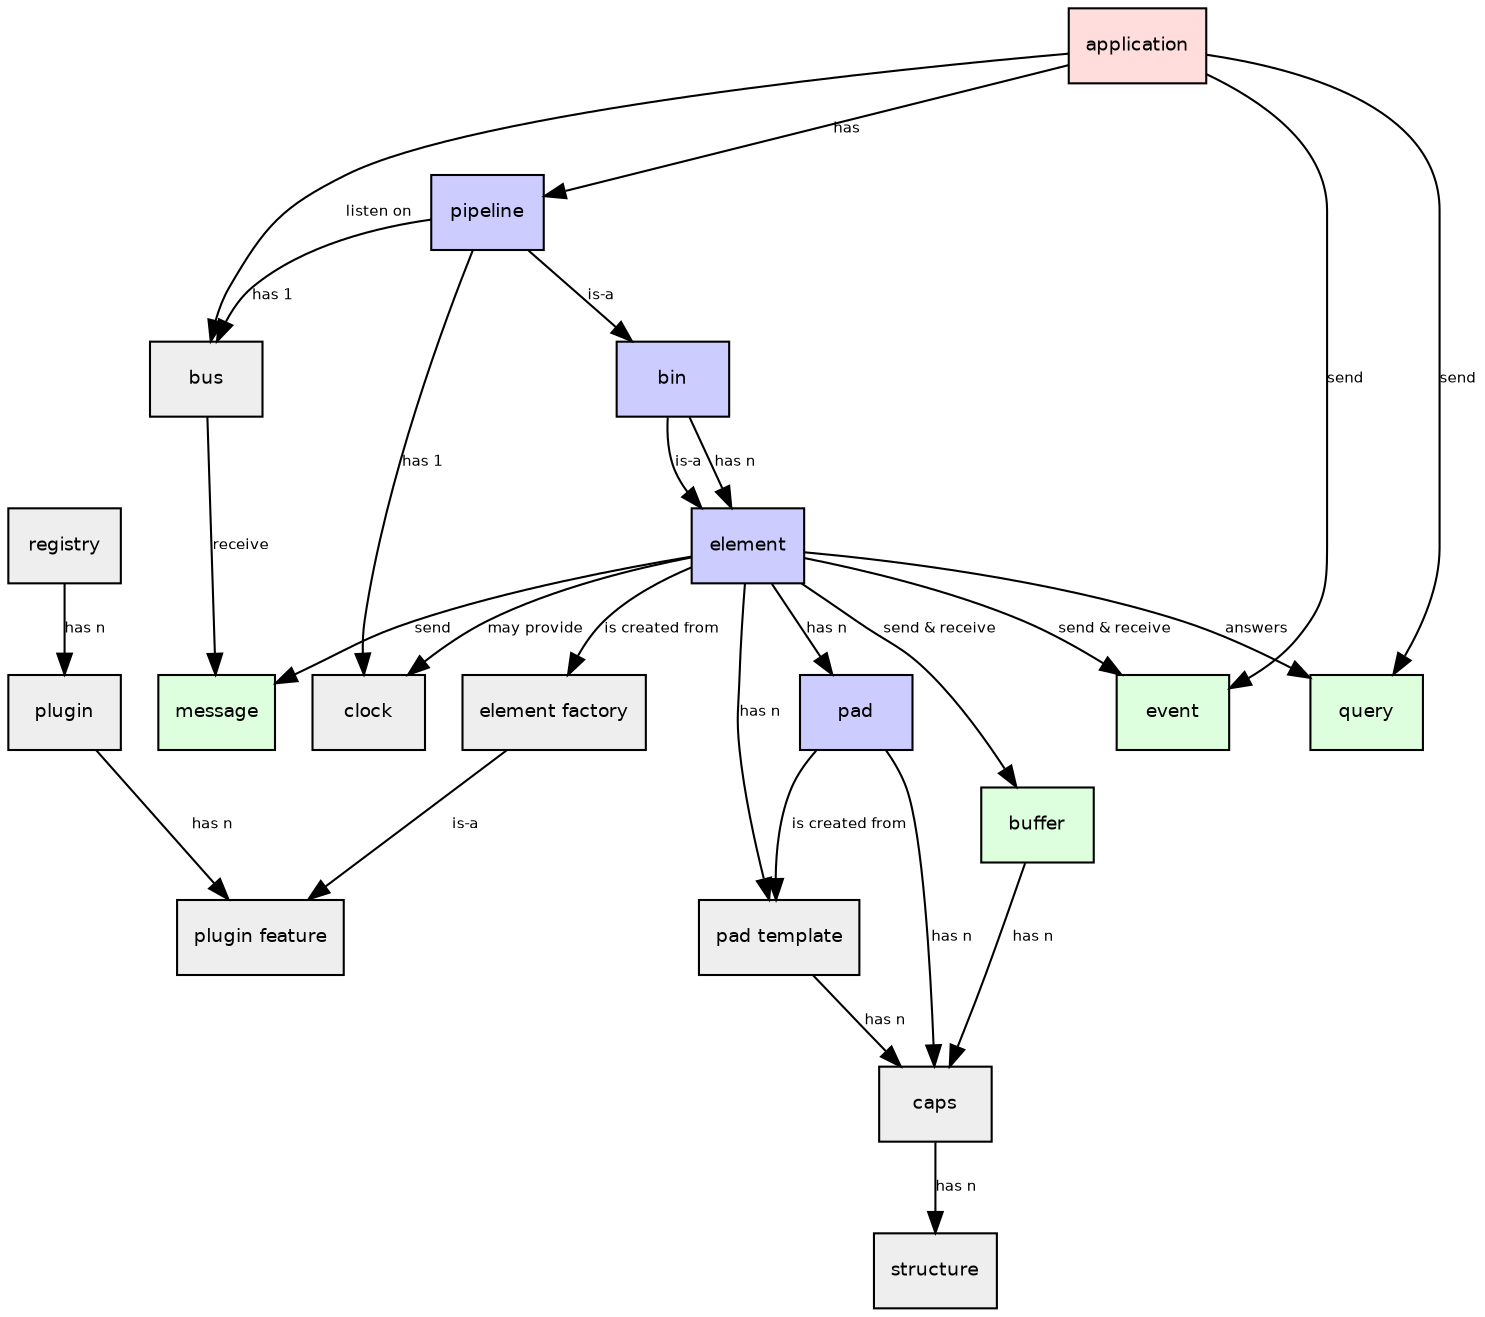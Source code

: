 /* dot -Tpng gst-universe.dot -ogst-universe.png
 *
 * other layouts:
 * circo -Tpng gst-universe.dot -ogst-universe.circo.png
 * neato -Tpng gst-universe.dot -ogst-universe.neato.png
 *
 * todo:
 * - add urls to api docs
 * - use color
 * labelfontsize="7px"
 */
digraph pipeline {
  node [style="filled", shape="box", fillcolor="#eeeeee", fontsize="9", fontname="Bitstream Vera Sans", target="_top"];
  edge [labelfontsize="7", fontsize="7", labelfontname="Bitstream Vera Sans", fontname="Bitstream Vera Sans"];
  labelloc=t;
  nodesep=0.25;

  /*
  fontname="Bitstream Vera Sans";
  fontsize="10px";
  label="GStreamer Universe";
  */
  
  /* objects */
  application [color=black, fillcolor="#ffdddd"];
  bin [href="GstBin.html", color=black, fillcolor="#ccccff"];
  bus [href="GstBus.html"];
  buffer [href="gstreamer-GstBuffer.html", color=black, fillcolor="#ddffdd"];
  caps [href="gstreamer-GstCaps.html"];
  clock [href="GstClock.html"];
  element [href="GstElement.html", color=black, fillcolor="#ccccff"];
  element_factory [href="GstElementFactory.html", label="element factory"];
  event [href="gstreamer-GstEvent.html", color=black, fillcolor="#ddffdd"];
  message [href="gstreamer-GstMessage.html", color=black, fillcolor="#ddffdd"];
  pad [href="GstPad.html", color=black, fillcolor="#ccccff"];
  pad_template [href="GstPadTemplate.html", label="pad template"];
  pipeline [href="GstPipeline.html", color=black, fillcolor="#ccccff"];
  plugin [href="GstPlugin.html"];
  plugin_feature [href="GstPluginFeature.html", label="plugin feature"];
  query [href="gstreamer-GstQuery.html", color=black, fillcolor="#ddffdd"];
  registry [href="GstRegistry.html"];
  structure [href="gstreamer-GstStructure.html"];
  
  /* relations */
  bin -> element [label="is-a"];
  pipeline -> bin [label="is-a"];
  pipeline -> bus [label="has 1"];
  pipeline -> clock [label="has 1"];
  element -> pad_template [label="has n"];
  element -> pad [label="has n"];
  element -> clock [label="may provide"];
  pad -> caps [label="has n"];
  pad_template -> caps [label="has n"];
  buffer -> caps [label="has n"];
  caps -> structure [label="has n"];
  bin -> element [label="has n"];
    
  pad -> pad_template [label="is created from"];
  element -> element_factory [label="is created from"];
    
  element -> query [label="answers"];
  element -> event [label="send & receive"];
  element -> buffer [label="send & receive"];
  element -> message [label="send"];
  bus -> message [label="receive"];
    
  registry -> plugin [label="has n"];
  plugin -> plugin_feature [label="has n"];
  element_factory -> plugin_feature [label="is-a"];
    
  application -> pipeline [label="has"];
  application -> bus [label="listen on"];
  application -> query [label="send"];
  application -> event [label="send"];
}
